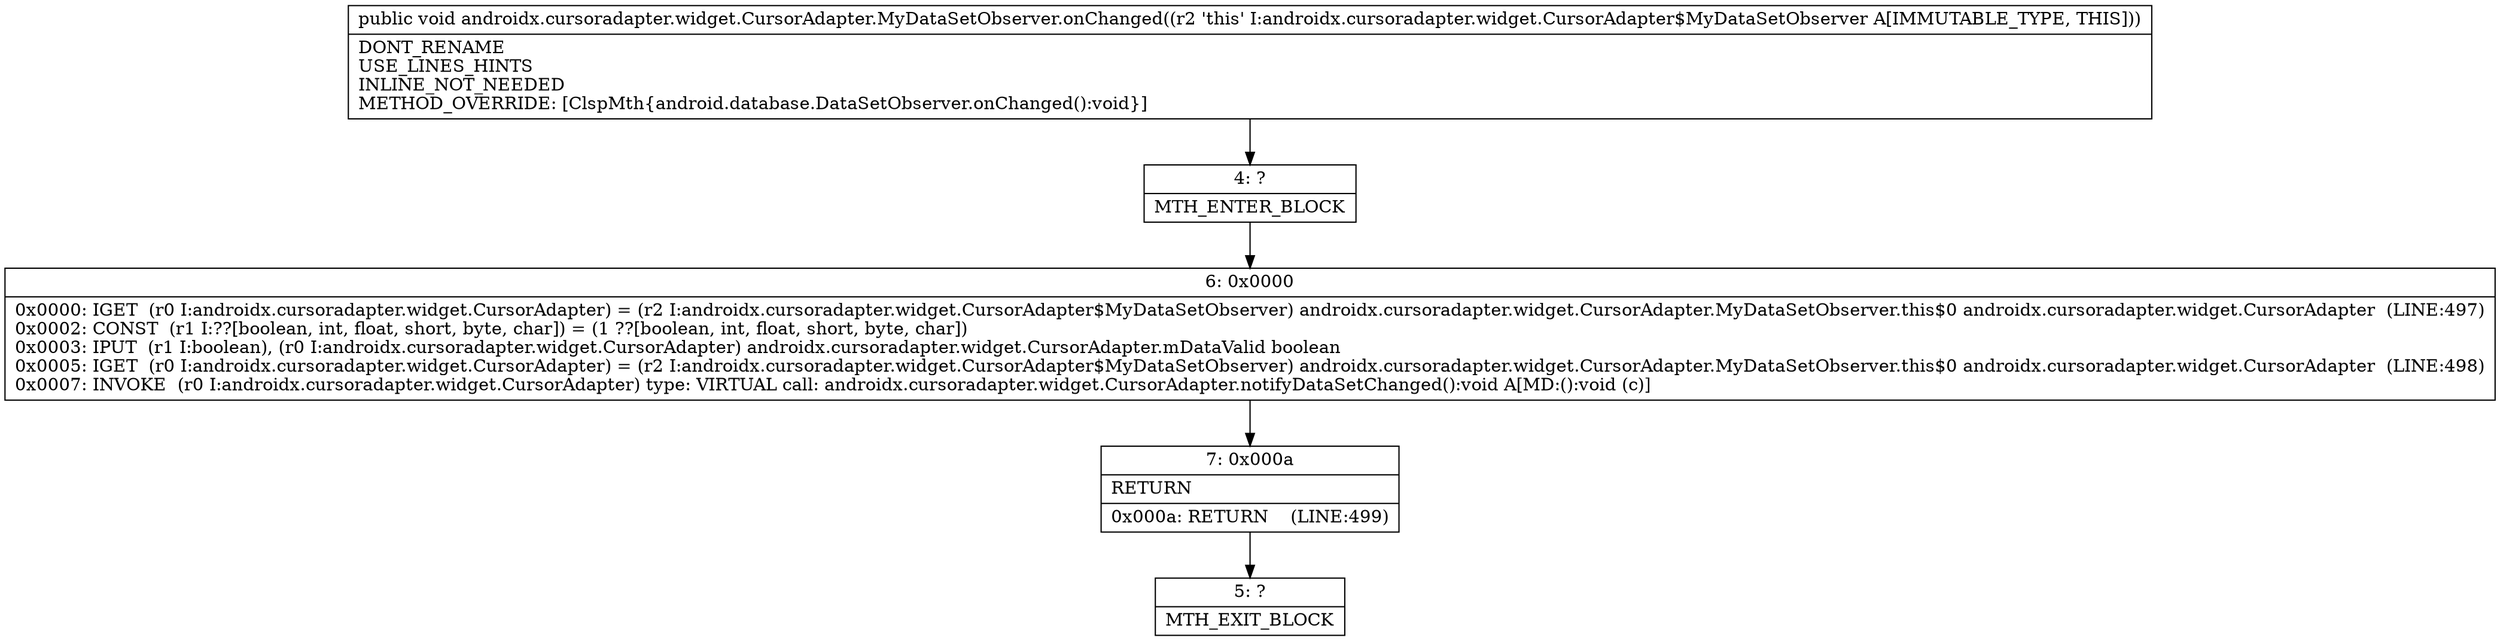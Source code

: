 digraph "CFG forandroidx.cursoradapter.widget.CursorAdapter.MyDataSetObserver.onChanged()V" {
Node_4 [shape=record,label="{4\:\ ?|MTH_ENTER_BLOCK\l}"];
Node_6 [shape=record,label="{6\:\ 0x0000|0x0000: IGET  (r0 I:androidx.cursoradapter.widget.CursorAdapter) = (r2 I:androidx.cursoradapter.widget.CursorAdapter$MyDataSetObserver) androidx.cursoradapter.widget.CursorAdapter.MyDataSetObserver.this$0 androidx.cursoradapter.widget.CursorAdapter  (LINE:497)\l0x0002: CONST  (r1 I:??[boolean, int, float, short, byte, char]) = (1 ??[boolean, int, float, short, byte, char]) \l0x0003: IPUT  (r1 I:boolean), (r0 I:androidx.cursoradapter.widget.CursorAdapter) androidx.cursoradapter.widget.CursorAdapter.mDataValid boolean \l0x0005: IGET  (r0 I:androidx.cursoradapter.widget.CursorAdapter) = (r2 I:androidx.cursoradapter.widget.CursorAdapter$MyDataSetObserver) androidx.cursoradapter.widget.CursorAdapter.MyDataSetObserver.this$0 androidx.cursoradapter.widget.CursorAdapter  (LINE:498)\l0x0007: INVOKE  (r0 I:androidx.cursoradapter.widget.CursorAdapter) type: VIRTUAL call: androidx.cursoradapter.widget.CursorAdapter.notifyDataSetChanged():void A[MD:():void (c)]\l}"];
Node_7 [shape=record,label="{7\:\ 0x000a|RETURN\l|0x000a: RETURN    (LINE:499)\l}"];
Node_5 [shape=record,label="{5\:\ ?|MTH_EXIT_BLOCK\l}"];
MethodNode[shape=record,label="{public void androidx.cursoradapter.widget.CursorAdapter.MyDataSetObserver.onChanged((r2 'this' I:androidx.cursoradapter.widget.CursorAdapter$MyDataSetObserver A[IMMUTABLE_TYPE, THIS]))  | DONT_RENAME\lUSE_LINES_HINTS\lINLINE_NOT_NEEDED\lMETHOD_OVERRIDE: [ClspMth\{android.database.DataSetObserver.onChanged():void\}]\l}"];
MethodNode -> Node_4;Node_4 -> Node_6;
Node_6 -> Node_7;
Node_7 -> Node_5;
}

